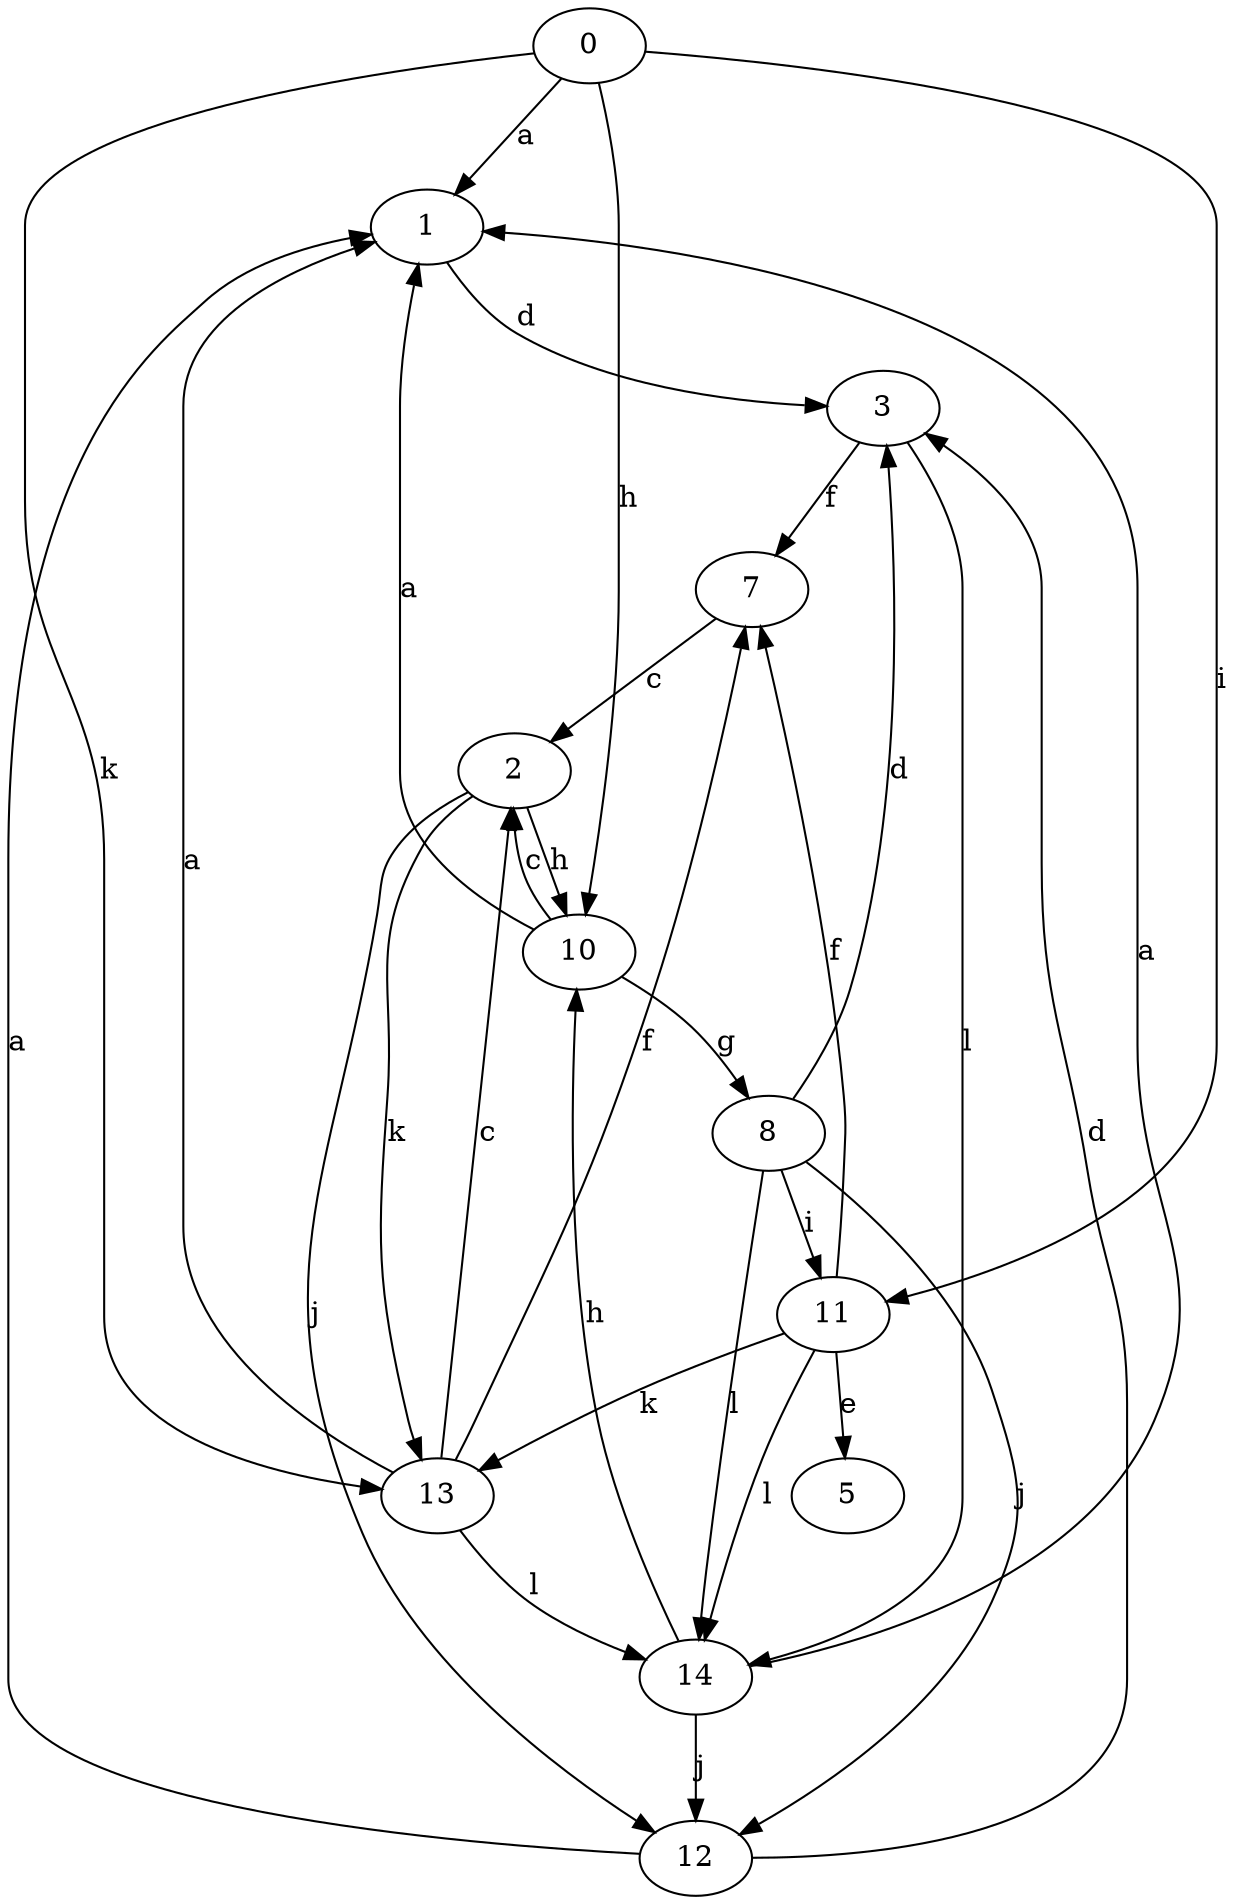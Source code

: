 strict digraph  {
0;
1;
2;
3;
5;
7;
8;
10;
11;
12;
13;
14;
0 -> 1  [label=a];
0 -> 10  [label=h];
0 -> 11  [label=i];
0 -> 13  [label=k];
1 -> 3  [label=d];
2 -> 10  [label=h];
2 -> 12  [label=j];
2 -> 13  [label=k];
3 -> 7  [label=f];
3 -> 14  [label=l];
7 -> 2  [label=c];
8 -> 3  [label=d];
8 -> 11  [label=i];
8 -> 12  [label=j];
8 -> 14  [label=l];
10 -> 1  [label=a];
10 -> 2  [label=c];
10 -> 8  [label=g];
11 -> 5  [label=e];
11 -> 7  [label=f];
11 -> 13  [label=k];
11 -> 14  [label=l];
12 -> 1  [label=a];
12 -> 3  [label=d];
13 -> 1  [label=a];
13 -> 2  [label=c];
13 -> 7  [label=f];
13 -> 14  [label=l];
14 -> 1  [label=a];
14 -> 10  [label=h];
14 -> 12  [label=j];
}
